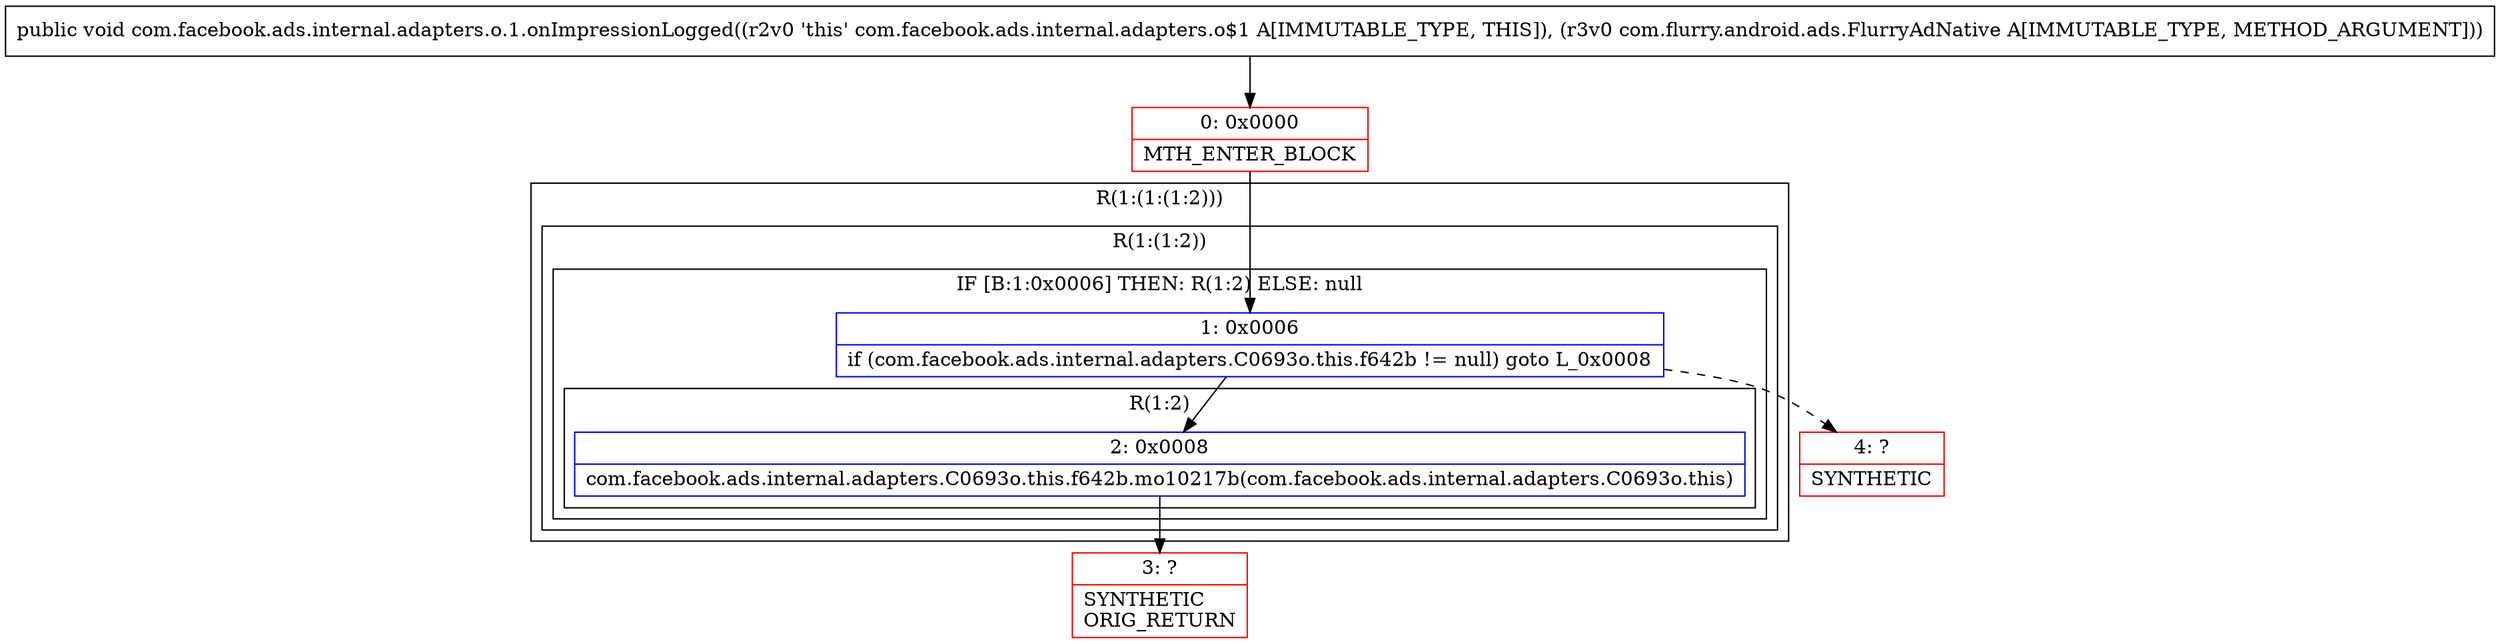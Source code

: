 digraph "CFG forcom.facebook.ads.internal.adapters.o.1.onImpressionLogged(Lcom\/flurry\/android\/ads\/FlurryAdNative;)V" {
subgraph cluster_Region_1113729001 {
label = "R(1:(1:(1:2)))";
node [shape=record,color=blue];
subgraph cluster_Region_879894940 {
label = "R(1:(1:2))";
node [shape=record,color=blue];
subgraph cluster_IfRegion_1825673168 {
label = "IF [B:1:0x0006] THEN: R(1:2) ELSE: null";
node [shape=record,color=blue];
Node_1 [shape=record,label="{1\:\ 0x0006|if (com.facebook.ads.internal.adapters.C0693o.this.f642b != null) goto L_0x0008\l}"];
subgraph cluster_Region_303202792 {
label = "R(1:2)";
node [shape=record,color=blue];
Node_2 [shape=record,label="{2\:\ 0x0008|com.facebook.ads.internal.adapters.C0693o.this.f642b.mo10217b(com.facebook.ads.internal.adapters.C0693o.this)\l}"];
}
}
}
}
Node_0 [shape=record,color=red,label="{0\:\ 0x0000|MTH_ENTER_BLOCK\l}"];
Node_3 [shape=record,color=red,label="{3\:\ ?|SYNTHETIC\lORIG_RETURN\l}"];
Node_4 [shape=record,color=red,label="{4\:\ ?|SYNTHETIC\l}"];
MethodNode[shape=record,label="{public void com.facebook.ads.internal.adapters.o.1.onImpressionLogged((r2v0 'this' com.facebook.ads.internal.adapters.o$1 A[IMMUTABLE_TYPE, THIS]), (r3v0 com.flurry.android.ads.FlurryAdNative A[IMMUTABLE_TYPE, METHOD_ARGUMENT])) }"];
MethodNode -> Node_0;
Node_1 -> Node_2;
Node_1 -> Node_4[style=dashed];
Node_2 -> Node_3;
Node_0 -> Node_1;
}

